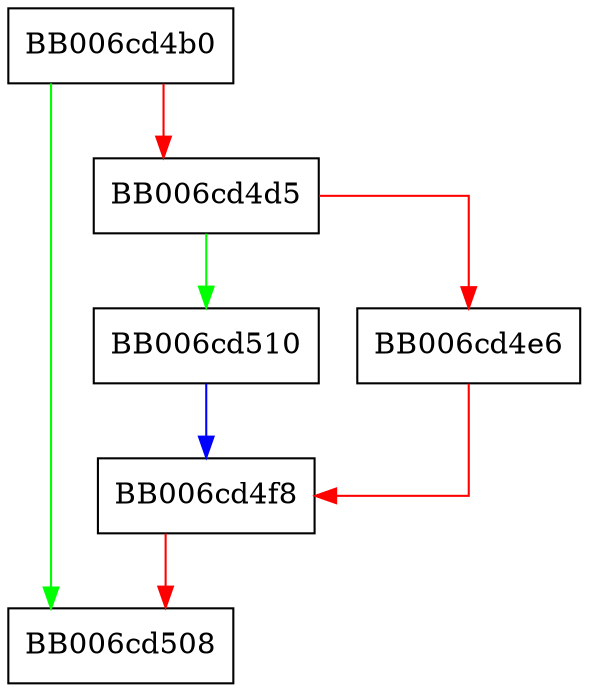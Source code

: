digraph x942kdf_get_ctx_params {
  node [shape="box"];
  graph [splines=ortho];
  BB006cd4b0 -> BB006cd508 [color="green"];
  BB006cd4b0 -> BB006cd4d5 [color="red"];
  BB006cd4d5 -> BB006cd510 [color="green"];
  BB006cd4d5 -> BB006cd4e6 [color="red"];
  BB006cd4e6 -> BB006cd4f8 [color="red"];
  BB006cd4f8 -> BB006cd508 [color="red"];
  BB006cd510 -> BB006cd4f8 [color="blue"];
}